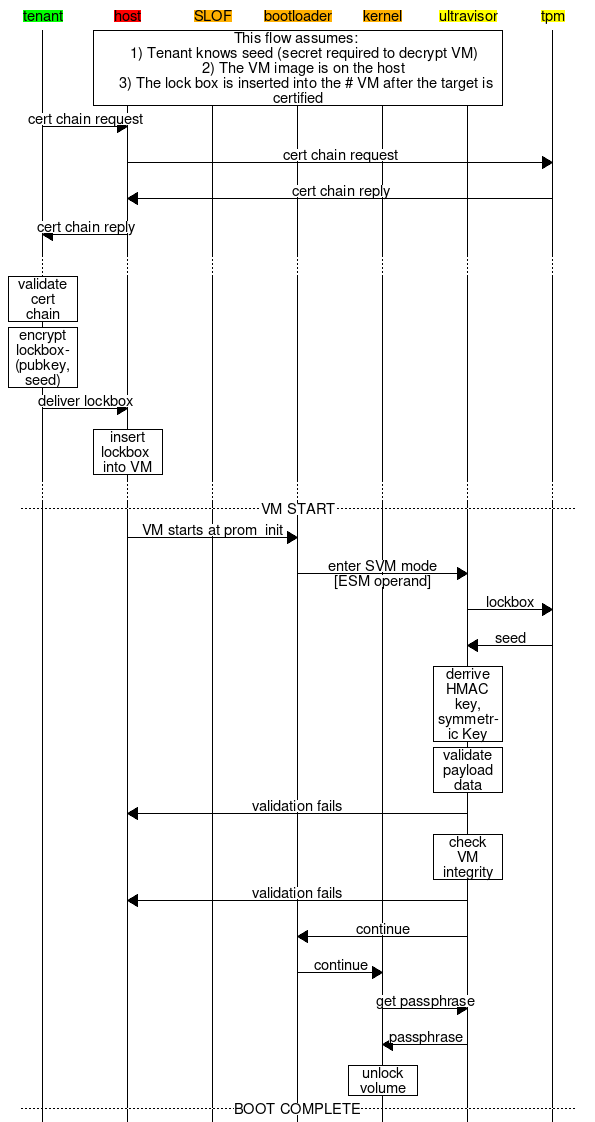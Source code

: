 # Commits which modify this file MUST generate the new .png!
# We need a way to specify the assumptions and dependancies
# This flow assumes:
#    1) The tenant knows the seed (secret required to decrypt VM)
#    2) The VM image is on the host
#    3) The lock box is inserted into the # VM after the target is certified
#
msc {
  tenant     [textbgcolor="green"],
  host       [textbgcolor="red"],
  SLOF       [textbgcolor="orange"],
  bootloader [textbgcolor="orange"],
  kernel     [textbgcolor="orange"],
  ultravisor [textbgcolor="yellow"],
  tpm        [textbgcolor="yellow"];

  host box ultravisor [label="This flow assumes:
\n    1) Tenant knows seed (secret required to decrypt VM)
\n    2) The VM image is on the host
\n    3) The lock box is inserted into the # VM after the target is certified"];
  tenant=>host [label="cert chain request"];
  host=>tpm [label="cert chain request"];
  tpm=>host [label="cert chain reply"];
  host=>tenant [label="cert chain reply"];

  ...;

  tenant box tenant [label="validate cert chain"];
  tenant box tenant [label="encrypt lockbox(pubkey,\nseed)"];
  tenant=>host [label="deliver lockbox"];
  host box host [label="insert lockbox \ninto VM"];

  ...;

  --- [label="VM START"];

  host=>bootloader [label="VM starts at prom_init"];
  bootloader=>ultravisor [label="enter SVM mode\n[ESM operand]"];
  ultravisor => tpm [label="lockbox"];
  tpm => ultravisor [label="seed"];
  ultravisor box ultravisor [label="derrive HMAC key,\nsymmetric Key"];
  ultravisor box ultravisor [label="validate payload data"];
  ultravisor => host [label="validation fails"];
  ultravisor box ultravisor [label="check VM integrity"];
  ultravisor => host [label="validation fails"];
  ultravisor => bootloader [label="continue"];
  bootloader => kernel [label="continue"];
  kernel => ultravisor [label="get passphrase"];
  ultravisor => kernel [label="passphrase"];
  kernel box kernel [label="unlock volume"];

  --- [label="BOOT COMPLETE"];
}
